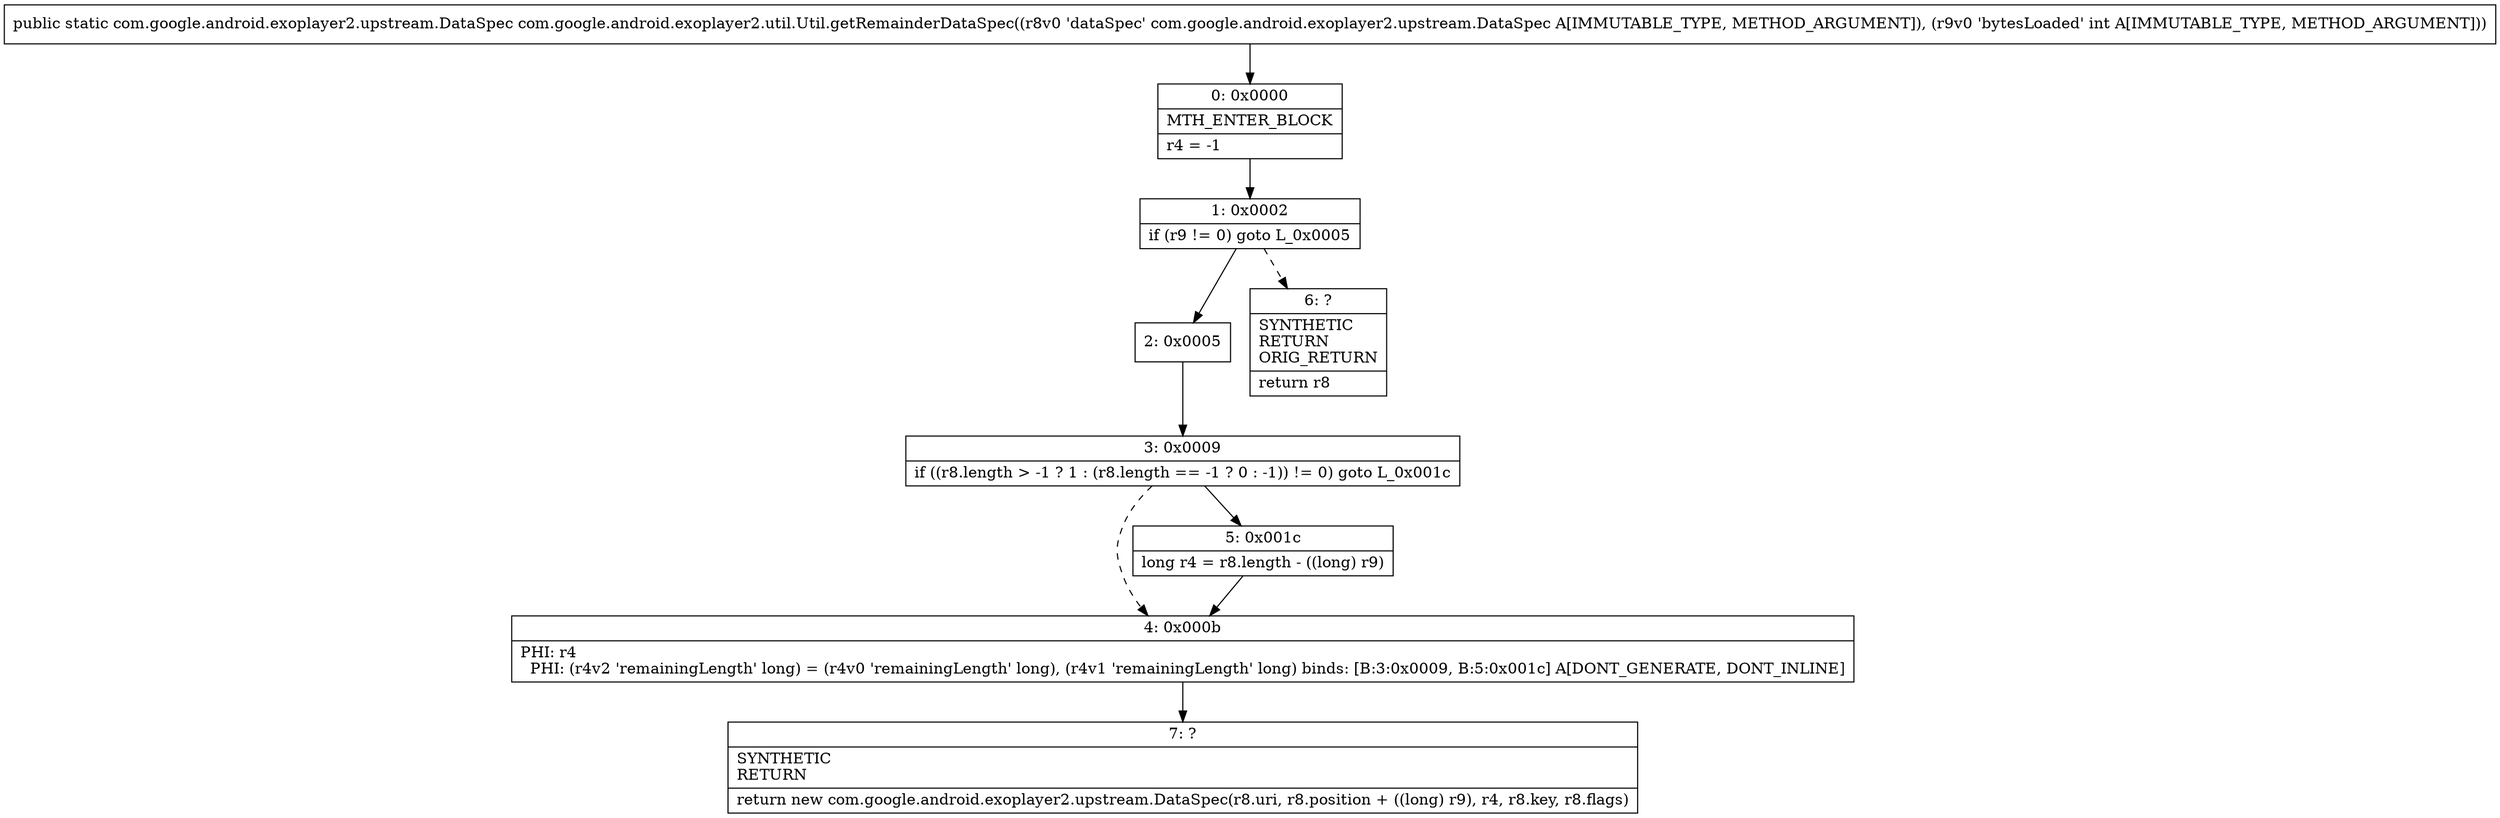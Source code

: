 digraph "CFG forcom.google.android.exoplayer2.util.Util.getRemainderDataSpec(Lcom\/google\/android\/exoplayer2\/upstream\/DataSpec;I)Lcom\/google\/android\/exoplayer2\/upstream\/DataSpec;" {
Node_0 [shape=record,label="{0\:\ 0x0000|MTH_ENTER_BLOCK\l|r4 = \-1\l}"];
Node_1 [shape=record,label="{1\:\ 0x0002|if (r9 != 0) goto L_0x0005\l}"];
Node_2 [shape=record,label="{2\:\ 0x0005}"];
Node_3 [shape=record,label="{3\:\ 0x0009|if ((r8.length \> \-1 ? 1 : (r8.length == \-1 ? 0 : \-1)) != 0) goto L_0x001c\l}"];
Node_4 [shape=record,label="{4\:\ 0x000b|PHI: r4 \l  PHI: (r4v2 'remainingLength' long) = (r4v0 'remainingLength' long), (r4v1 'remainingLength' long) binds: [B:3:0x0009, B:5:0x001c] A[DONT_GENERATE, DONT_INLINE]\l}"];
Node_5 [shape=record,label="{5\:\ 0x001c|long r4 = r8.length \- ((long) r9)\l}"];
Node_6 [shape=record,label="{6\:\ ?|SYNTHETIC\lRETURN\lORIG_RETURN\l|return r8\l}"];
Node_7 [shape=record,label="{7\:\ ?|SYNTHETIC\lRETURN\l|return new com.google.android.exoplayer2.upstream.DataSpec(r8.uri, r8.position + ((long) r9), r4, r8.key, r8.flags)\l}"];
MethodNode[shape=record,label="{public static com.google.android.exoplayer2.upstream.DataSpec com.google.android.exoplayer2.util.Util.getRemainderDataSpec((r8v0 'dataSpec' com.google.android.exoplayer2.upstream.DataSpec A[IMMUTABLE_TYPE, METHOD_ARGUMENT]), (r9v0 'bytesLoaded' int A[IMMUTABLE_TYPE, METHOD_ARGUMENT])) }"];
MethodNode -> Node_0;
Node_0 -> Node_1;
Node_1 -> Node_2;
Node_1 -> Node_6[style=dashed];
Node_2 -> Node_3;
Node_3 -> Node_4[style=dashed];
Node_3 -> Node_5;
Node_4 -> Node_7;
Node_5 -> Node_4;
}


